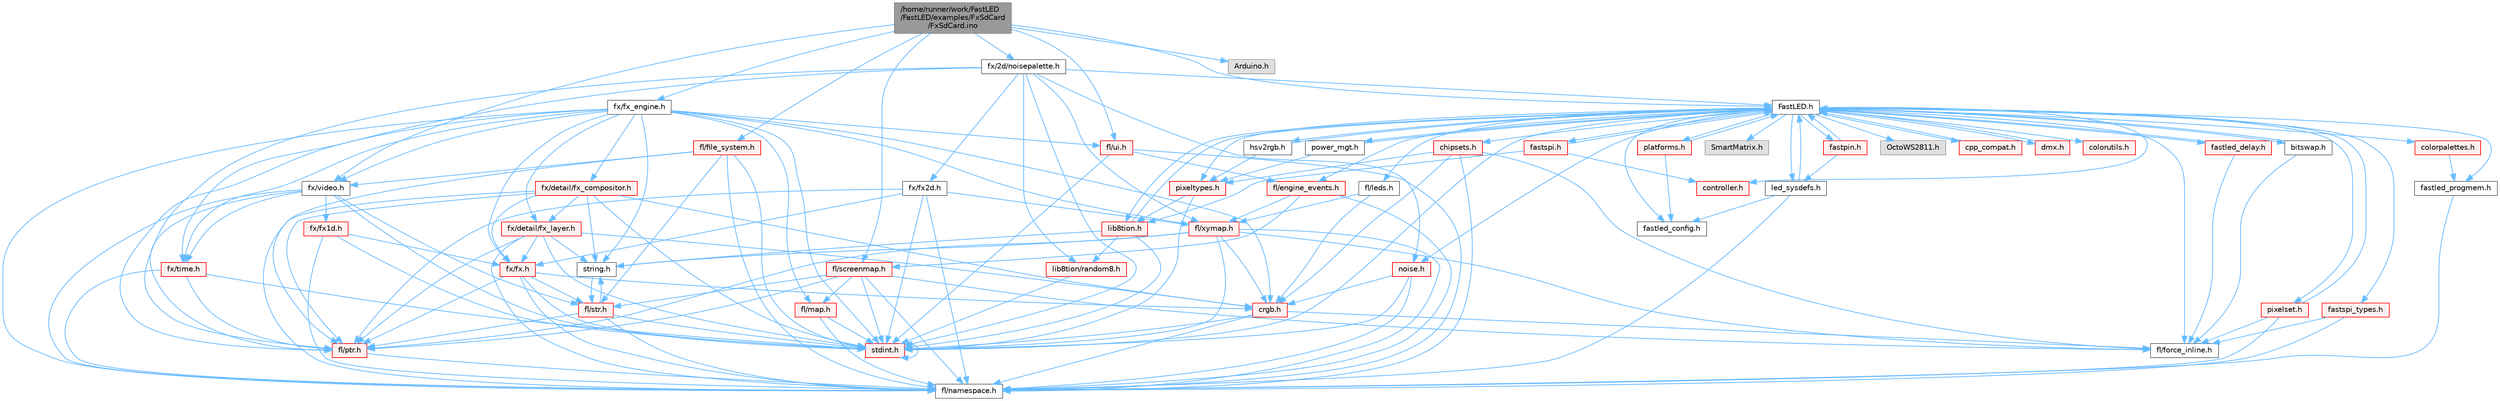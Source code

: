 digraph "/home/runner/work/FastLED/FastLED/examples/FxSdCard/FxSdCard.ino"
{
 // INTERACTIVE_SVG=YES
 // LATEX_PDF_SIZE
  bgcolor="transparent";
  edge [fontname=Helvetica,fontsize=10,labelfontname=Helvetica,labelfontsize=10];
  node [fontname=Helvetica,fontsize=10,shape=box,height=0.2,width=0.4];
  Node1 [id="Node000001",label="/home/runner/work/FastLED\l/FastLED/examples/FxSdCard\l/FxSdCard.ino",height=0.2,width=0.4,color="gray40", fillcolor="grey60", style="filled", fontcolor="black",tooltip=" "];
  Node1 -> Node2 [id="edge1_Node000001_Node000002",color="steelblue1",style="solid",tooltip=" "];
  Node2 [id="Node000002",label="FastLED.h",height=0.2,width=0.4,color="grey40", fillcolor="white", style="filled",URL="$db/d97/_fast_l_e_d_8h.html",tooltip="central include file for FastLED, defines the CFastLED class/object"];
  Node2 -> Node3 [id="edge2_Node000002_Node000003",color="steelblue1",style="solid",tooltip=" "];
  Node3 [id="Node000003",label="stdint.h",height=0.2,width=0.4,color="red", fillcolor="#FFF0F0", style="filled",URL="$df/dd8/stdint_8h.html",tooltip=" "];
  Node3 -> Node3 [id="edge3_Node000003_Node000003",color="steelblue1",style="solid",tooltip=" "];
  Node2 -> Node5 [id="edge4_Node000002_Node000005",color="steelblue1",style="solid",tooltip=" "];
  Node5 [id="Node000005",label="SmartMatrix.h",height=0.2,width=0.4,color="grey60", fillcolor="#E0E0E0", style="filled",tooltip=" "];
  Node2 -> Node6 [id="edge5_Node000002_Node000006",color="steelblue1",style="solid",tooltip=" "];
  Node6 [id="Node000006",label="OctoWS2811.h",height=0.2,width=0.4,color="grey60", fillcolor="#E0E0E0", style="filled",tooltip=" "];
  Node2 -> Node7 [id="edge6_Node000002_Node000007",color="steelblue1",style="solid",tooltip=" "];
  Node7 [id="Node000007",label="fl/force_inline.h",height=0.2,width=0.4,color="grey40", fillcolor="white", style="filled",URL="$d4/d64/force__inline_8h.html",tooltip=" "];
  Node2 -> Node8 [id="edge7_Node000002_Node000008",color="steelblue1",style="solid",tooltip=" "];
  Node8 [id="Node000008",label="cpp_compat.h",height=0.2,width=0.4,color="red", fillcolor="#FFF0F0", style="filled",URL="$d9/d13/cpp__compat_8h.html",tooltip="Compatibility functions based on C++ version."];
  Node8 -> Node2 [id="edge8_Node000008_Node000002",color="steelblue1",style="solid",tooltip=" "];
  Node2 -> Node10 [id="edge9_Node000002_Node000010",color="steelblue1",style="solid",tooltip=" "];
  Node10 [id="Node000010",label="fastled_config.h",height=0.2,width=0.4,color="grey40", fillcolor="white", style="filled",URL="$d5/d11/fastled__config_8h.html",tooltip="Contains definitions that can be used to configure FastLED at compile time."];
  Node2 -> Node11 [id="edge10_Node000002_Node000011",color="steelblue1",style="solid",tooltip=" "];
  Node11 [id="Node000011",label="led_sysdefs.h",height=0.2,width=0.4,color="grey40", fillcolor="white", style="filled",URL="$d9/d3e/led__sysdefs_8h.html",tooltip="Determines which platform system definitions to include."];
  Node11 -> Node2 [id="edge11_Node000011_Node000002",color="steelblue1",style="solid",tooltip=" "];
  Node11 -> Node10 [id="edge12_Node000011_Node000010",color="steelblue1",style="solid",tooltip=" "];
  Node11 -> Node12 [id="edge13_Node000011_Node000012",color="steelblue1",style="solid",tooltip=" "];
  Node12 [id="Node000012",label="fl/namespace.h",height=0.2,width=0.4,color="grey40", fillcolor="white", style="filled",URL="$df/d2a/namespace_8h.html",tooltip="Implements the FastLED namespace macros."];
  Node2 -> Node13 [id="edge14_Node000002_Node000013",color="steelblue1",style="solid",tooltip=" "];
  Node13 [id="Node000013",label="fastled_delay.h",height=0.2,width=0.4,color="red", fillcolor="#FFF0F0", style="filled",URL="$d0/da8/fastled__delay_8h.html",tooltip="Utility functions and classes for managing delay cycles."];
  Node13 -> Node2 [id="edge15_Node000013_Node000002",color="steelblue1",style="solid",tooltip=" "];
  Node13 -> Node7 [id="edge16_Node000013_Node000007",color="steelblue1",style="solid",tooltip=" "];
  Node2 -> Node15 [id="edge17_Node000002_Node000015",color="steelblue1",style="solid",tooltip=" "];
  Node15 [id="Node000015",label="bitswap.h",height=0.2,width=0.4,color="grey40", fillcolor="white", style="filled",URL="$de/ded/bitswap_8h.html",tooltip="Functions for doing a rotation of bits/bytes used by parallel output."];
  Node15 -> Node2 [id="edge18_Node000015_Node000002",color="steelblue1",style="solid",tooltip=" "];
  Node15 -> Node7 [id="edge19_Node000015_Node000007",color="steelblue1",style="solid",tooltip=" "];
  Node2 -> Node16 [id="edge20_Node000002_Node000016",color="steelblue1",style="solid",tooltip=" "];
  Node16 [id="Node000016",label="controller.h",height=0.2,width=0.4,color="red", fillcolor="#FFF0F0", style="filled",URL="$d2/dd9/controller_8h.html",tooltip="deprecated: base definitions used by led controllers for writing out led data"];
  Node2 -> Node68 [id="edge21_Node000002_Node000068",color="steelblue1",style="solid",tooltip=" "];
  Node68 [id="Node000068",label="fastpin.h",height=0.2,width=0.4,color="red", fillcolor="#FFF0F0", style="filled",URL="$db/d65/fastpin_8h.html",tooltip="Class base definitions for defining fast pin access."];
  Node68 -> Node2 [id="edge22_Node000068_Node000002",color="steelblue1",style="solid",tooltip=" "];
  Node68 -> Node11 [id="edge23_Node000068_Node000011",color="steelblue1",style="solid",tooltip=" "];
  Node2 -> Node69 [id="edge24_Node000002_Node000069",color="steelblue1",style="solid",tooltip=" "];
  Node69 [id="Node000069",label="fastspi_types.h",height=0.2,width=0.4,color="red", fillcolor="#FFF0F0", style="filled",URL="$d2/ddb/fastspi__types_8h.html",tooltip="Data types and constants used by SPI interfaces."];
  Node69 -> Node7 [id="edge25_Node000069_Node000007",color="steelblue1",style="solid",tooltip=" "];
  Node69 -> Node12 [id="edge26_Node000069_Node000012",color="steelblue1",style="solid",tooltip=" "];
  Node2 -> Node70 [id="edge27_Node000002_Node000070",color="steelblue1",style="solid",tooltip=" "];
  Node70 [id="Node000070",label="dmx.h",height=0.2,width=0.4,color="red", fillcolor="#FFF0F0", style="filled",URL="$d3/de1/dmx_8h.html",tooltip="Defines the DMX512-based LED controllers."];
  Node70 -> Node2 [id="edge28_Node000070_Node000002",color="steelblue1",style="solid",tooltip=" "];
  Node2 -> Node73 [id="edge29_Node000002_Node000073",color="steelblue1",style="solid",tooltip=" "];
  Node73 [id="Node000073",label="platforms.h",height=0.2,width=0.4,color="red", fillcolor="#FFF0F0", style="filled",URL="$da/dc9/platforms_8h.html",tooltip="Determines which platforms headers to include."];
  Node73 -> Node2 [id="edge30_Node000073_Node000002",color="steelblue1",style="solid",tooltip=" "];
  Node73 -> Node10 [id="edge31_Node000073_Node000010",color="steelblue1",style="solid",tooltip=" "];
  Node2 -> Node75 [id="edge32_Node000002_Node000075",color="steelblue1",style="solid",tooltip=" "];
  Node75 [id="Node000075",label="fastled_progmem.h",height=0.2,width=0.4,color="grey40", fillcolor="white", style="filled",URL="$df/dab/fastled__progmem_8h.html",tooltip="Wrapper definitions to allow seamless use of PROGMEM in environments that have it."];
  Node75 -> Node12 [id="edge33_Node000075_Node000012",color="steelblue1",style="solid",tooltip=" "];
  Node2 -> Node19 [id="edge34_Node000002_Node000019",color="steelblue1",style="solid",tooltip=" "];
  Node19 [id="Node000019",label="lib8tion.h",height=0.2,width=0.4,color="red", fillcolor="#FFF0F0", style="filled",URL="$df/da5/lib8tion_8h.html",tooltip="Fast, efficient 8-bit math functions specifically designed for high-performance LED programming."];
  Node19 -> Node2 [id="edge35_Node000019_Node000002",color="steelblue1",style="solid",tooltip=" "];
  Node19 -> Node3 [id="edge36_Node000019_Node000003",color="steelblue1",style="solid",tooltip=" "];
  Node19 -> Node24 [id="edge37_Node000019_Node000024",color="steelblue1",style="solid",tooltip=" "];
  Node24 [id="Node000024",label="string.h",height=0.2,width=0.4,color="grey40", fillcolor="white", style="filled",URL="$da/d66/string_8h.html",tooltip=" "];
  Node24 -> Node25 [id="edge38_Node000024_Node000025",color="steelblue1",style="solid",tooltip=" "];
  Node25 [id="Node000025",label="fl/str.h",height=0.2,width=0.4,color="red", fillcolor="#FFF0F0", style="filled",URL="$d1/d93/str_8h.html",tooltip=" "];
  Node25 -> Node3 [id="edge39_Node000025_Node000003",color="steelblue1",style="solid",tooltip=" "];
  Node25 -> Node24 [id="edge40_Node000025_Node000024",color="steelblue1",style="solid",tooltip=" "];
  Node25 -> Node12 [id="edge41_Node000025_Node000012",color="steelblue1",style="solid",tooltip=" "];
  Node25 -> Node31 [id="edge42_Node000025_Node000031",color="steelblue1",style="solid",tooltip=" "];
  Node31 [id="Node000031",label="fl/ptr.h",height=0.2,width=0.4,color="red", fillcolor="#FFF0F0", style="filled",URL="$dd/d98/ptr_8h.html",tooltip=" "];
  Node31 -> Node12 [id="edge43_Node000031_Node000012",color="steelblue1",style="solid",tooltip=" "];
  Node19 -> Node45 [id="edge44_Node000019_Node000045",color="steelblue1",style="solid",tooltip=" "];
  Node45 [id="Node000045",label="lib8tion/random8.h",height=0.2,width=0.4,color="red", fillcolor="#FFF0F0", style="filled",URL="$d9/dfa/random8_8h.html",tooltip="Fast, efficient random number generators specifically designed for high-performance LED programming."];
  Node45 -> Node3 [id="edge45_Node000045_Node000003",color="steelblue1",style="solid",tooltip=" "];
  Node2 -> Node18 [id="edge46_Node000002_Node000018",color="steelblue1",style="solid",tooltip=" "];
  Node18 [id="Node000018",label="pixeltypes.h",height=0.2,width=0.4,color="red", fillcolor="#FFF0F0", style="filled",URL="$d2/dba/pixeltypes_8h.html",tooltip="Includes defintions for RGB and HSV pixels."];
  Node18 -> Node3 [id="edge47_Node000018_Node000003",color="steelblue1",style="solid",tooltip=" "];
  Node18 -> Node19 [id="edge48_Node000018_Node000019",color="steelblue1",style="solid",tooltip=" "];
  Node2 -> Node76 [id="edge49_Node000002_Node000076",color="steelblue1",style="solid",tooltip=" "];
  Node76 [id="Node000076",label="hsv2rgb.h",height=0.2,width=0.4,color="grey40", fillcolor="white", style="filled",URL="$de/d9a/hsv2rgb_8h.html",tooltip="Functions to convert from the HSV colorspace to the RGB colorspace."];
  Node76 -> Node2 [id="edge50_Node000076_Node000002",color="steelblue1",style="solid",tooltip=" "];
  Node76 -> Node18 [id="edge51_Node000076_Node000018",color="steelblue1",style="solid",tooltip=" "];
  Node2 -> Node77 [id="edge52_Node000002_Node000077",color="steelblue1",style="solid",tooltip=" "];
  Node77 [id="Node000077",label="colorutils.h",height=0.2,width=0.4,color="red", fillcolor="#FFF0F0", style="filled",URL="$d1/dfb/colorutils_8h.html",tooltip=" "];
  Node2 -> Node83 [id="edge53_Node000002_Node000083",color="steelblue1",style="solid",tooltip=" "];
  Node83 [id="Node000083",label="pixelset.h",height=0.2,width=0.4,color="red", fillcolor="#FFF0F0", style="filled",URL="$d4/d46/pixelset_8h.html",tooltip="Declares classes for managing logical groups of LEDs."];
  Node83 -> Node7 [id="edge54_Node000083_Node000007",color="steelblue1",style="solid",tooltip=" "];
  Node83 -> Node12 [id="edge55_Node000083_Node000012",color="steelblue1",style="solid",tooltip=" "];
  Node83 -> Node2 [id="edge56_Node000083_Node000002",color="steelblue1",style="solid",tooltip=" "];
  Node2 -> Node85 [id="edge57_Node000002_Node000085",color="steelblue1",style="solid",tooltip=" "];
  Node85 [id="Node000085",label="colorpalettes.h",height=0.2,width=0.4,color="red", fillcolor="#FFF0F0", style="filled",URL="$dc/dcc/colorpalettes_8h.html",tooltip="Declarations for the predefined color palettes supplied by FastLED."];
  Node85 -> Node75 [id="edge58_Node000085_Node000075",color="steelblue1",style="solid",tooltip=" "];
  Node2 -> Node86 [id="edge59_Node000002_Node000086",color="steelblue1",style="solid",tooltip=" "];
  Node86 [id="Node000086",label="noise.h",height=0.2,width=0.4,color="red", fillcolor="#FFF0F0", style="filled",URL="$d1/d31/noise_8h.html",tooltip="Functions to generate and fill arrays with noise."];
  Node86 -> Node3 [id="edge60_Node000086_Node000003",color="steelblue1",style="solid",tooltip=" "];
  Node86 -> Node41 [id="edge61_Node000086_Node000041",color="steelblue1",style="solid",tooltip=" "];
  Node41 [id="Node000041",label="crgb.h",height=0.2,width=0.4,color="red", fillcolor="#FFF0F0", style="filled",URL="$db/dd1/crgb_8h.html",tooltip="Defines the red, green, and blue (RGB) pixel struct."];
  Node41 -> Node3 [id="edge62_Node000041_Node000003",color="steelblue1",style="solid",tooltip=" "];
  Node41 -> Node12 [id="edge63_Node000041_Node000012",color="steelblue1",style="solid",tooltip=" "];
  Node41 -> Node7 [id="edge64_Node000041_Node000007",color="steelblue1",style="solid",tooltip=" "];
  Node86 -> Node12 [id="edge65_Node000086_Node000012",color="steelblue1",style="solid",tooltip=" "];
  Node2 -> Node87 [id="edge66_Node000002_Node000087",color="steelblue1",style="solid",tooltip=" "];
  Node87 [id="Node000087",label="power_mgt.h",height=0.2,width=0.4,color="grey40", fillcolor="white", style="filled",URL="$dc/d5b/power__mgt_8h.html",tooltip="Functions to limit the power used by FastLED."];
  Node87 -> Node2 [id="edge67_Node000087_Node000002",color="steelblue1",style="solid",tooltip=" "];
  Node87 -> Node18 [id="edge68_Node000087_Node000018",color="steelblue1",style="solid",tooltip=" "];
  Node2 -> Node88 [id="edge69_Node000002_Node000088",color="steelblue1",style="solid",tooltip=" "];
  Node88 [id="Node000088",label="fastspi.h",height=0.2,width=0.4,color="red", fillcolor="#FFF0F0", style="filled",URL="$d6/ddc/fastspi_8h.html",tooltip="Serial peripheral interface (SPI) definitions per platform."];
  Node88 -> Node2 [id="edge70_Node000088_Node000002",color="steelblue1",style="solid",tooltip=" "];
  Node88 -> Node16 [id="edge71_Node000088_Node000016",color="steelblue1",style="solid",tooltip=" "];
  Node88 -> Node19 [id="edge72_Node000088_Node000019",color="steelblue1",style="solid",tooltip=" "];
  Node2 -> Node90 [id="edge73_Node000002_Node000090",color="steelblue1",style="solid",tooltip=" "];
  Node90 [id="Node000090",label="chipsets.h",height=0.2,width=0.4,color="red", fillcolor="#FFF0F0", style="filled",URL="$db/d66/chipsets_8h.html",tooltip="Contains the bulk of the definitions for the various LED chipsets supported."];
  Node90 -> Node18 [id="edge74_Node000090_Node000018",color="steelblue1",style="solid",tooltip=" "];
  Node90 -> Node7 [id="edge75_Node000090_Node000007",color="steelblue1",style="solid",tooltip=" "];
  Node90 -> Node41 [id="edge76_Node000090_Node000041",color="steelblue1",style="solid",tooltip=" "];
  Node90 -> Node12 [id="edge77_Node000090_Node000012",color="steelblue1",style="solid",tooltip=" "];
  Node2 -> Node56 [id="edge78_Node000002_Node000056",color="steelblue1",style="solid",tooltip=" "];
  Node56 [id="Node000056",label="fl/engine_events.h",height=0.2,width=0.4,color="red", fillcolor="#FFF0F0", style="filled",URL="$db/dc0/engine__events_8h.html",tooltip=" "];
  Node56 -> Node12 [id="edge79_Node000056_Node000012",color="steelblue1",style="solid",tooltip=" "];
  Node56 -> Node57 [id="edge80_Node000056_Node000057",color="steelblue1",style="solid",tooltip=" "];
  Node57 [id="Node000057",label="fl/screenmap.h",height=0.2,width=0.4,color="red", fillcolor="#FFF0F0", style="filled",URL="$d7/d97/screenmap_8h.html",tooltip=" "];
  Node57 -> Node3 [id="edge81_Node000057_Node000003",color="steelblue1",style="solid",tooltip=" "];
  Node57 -> Node7 [id="edge82_Node000057_Node000007",color="steelblue1",style="solid",tooltip=" "];
  Node57 -> Node31 [id="edge83_Node000057_Node000031",color="steelblue1",style="solid",tooltip=" "];
  Node57 -> Node60 [id="edge84_Node000057_Node000060",color="steelblue1",style="solid",tooltip=" "];
  Node60 [id="Node000060",label="fl/map.h",height=0.2,width=0.4,color="red", fillcolor="#FFF0F0", style="filled",URL="$dc/db7/map_8h.html",tooltip=" "];
  Node60 -> Node3 [id="edge85_Node000060_Node000003",color="steelblue1",style="solid",tooltip=" "];
  Node60 -> Node12 [id="edge86_Node000060_Node000012",color="steelblue1",style="solid",tooltip=" "];
  Node57 -> Node12 [id="edge87_Node000057_Node000012",color="steelblue1",style="solid",tooltip=" "];
  Node57 -> Node25 [id="edge88_Node000057_Node000025",color="steelblue1",style="solid",tooltip=" "];
  Node56 -> Node65 [id="edge89_Node000056_Node000065",color="steelblue1",style="solid",tooltip=" "];
  Node65 [id="Node000065",label="fl/xymap.h",height=0.2,width=0.4,color="red", fillcolor="#FFF0F0", style="filled",URL="$da/d61/xymap_8h.html",tooltip=" "];
  Node65 -> Node3 [id="edge90_Node000065_Node000003",color="steelblue1",style="solid",tooltip=" "];
  Node65 -> Node24 [id="edge91_Node000065_Node000024",color="steelblue1",style="solid",tooltip=" "];
  Node65 -> Node41 [id="edge92_Node000065_Node000041",color="steelblue1",style="solid",tooltip=" "];
  Node65 -> Node7 [id="edge93_Node000065_Node000007",color="steelblue1",style="solid",tooltip=" "];
  Node65 -> Node12 [id="edge94_Node000065_Node000012",color="steelblue1",style="solid",tooltip=" "];
  Node65 -> Node31 [id="edge95_Node000065_Node000031",color="steelblue1",style="solid",tooltip=" "];
  Node2 -> Node91 [id="edge96_Node000002_Node000091",color="steelblue1",style="solid",tooltip=" "];
  Node91 [id="Node000091",label="fl/leds.h",height=0.2,width=0.4,color="grey40", fillcolor="white", style="filled",URL="$da/d78/leds_8h.html",tooltip=" "];
  Node91 -> Node41 [id="edge97_Node000091_Node000041",color="steelblue1",style="solid",tooltip=" "];
  Node91 -> Node65 [id="edge98_Node000091_Node000065",color="steelblue1",style="solid",tooltip=" "];
  Node1 -> Node92 [id="edge99_Node000001_Node000092",color="steelblue1",style="solid",tooltip=" "];
  Node92 [id="Node000092",label="Arduino.h",height=0.2,width=0.4,color="grey60", fillcolor="#E0E0E0", style="filled",tooltip=" "];
  Node1 -> Node93 [id="edge100_Node000001_Node000093",color="steelblue1",style="solid",tooltip=" "];
  Node93 [id="Node000093",label="fx/2d/noisepalette.h",height=0.2,width=0.4,color="grey40", fillcolor="white", style="filled",URL="$d6/dc7/noisepalette_8h.html",tooltip="Demonstrates how to mix noise generation with color palettes on a 2D LED matrix."];
  Node93 -> Node3 [id="edge101_Node000093_Node000003",color="steelblue1",style="solid",tooltip=" "];
  Node93 -> Node2 [id="edge102_Node000093_Node000002",color="steelblue1",style="solid",tooltip=" "];
  Node93 -> Node31 [id="edge103_Node000093_Node000031",color="steelblue1",style="solid",tooltip=" "];
  Node93 -> Node65 [id="edge104_Node000093_Node000065",color="steelblue1",style="solid",tooltip=" "];
  Node93 -> Node94 [id="edge105_Node000093_Node000094",color="steelblue1",style="solid",tooltip=" "];
  Node94 [id="Node000094",label="fx/fx2d.h",height=0.2,width=0.4,color="grey40", fillcolor="white", style="filled",URL="$d9/d43/fx2d_8h.html",tooltip=" "];
  Node94 -> Node3 [id="edge106_Node000094_Node000003",color="steelblue1",style="solid",tooltip=" "];
  Node94 -> Node12 [id="edge107_Node000094_Node000012",color="steelblue1",style="solid",tooltip=" "];
  Node94 -> Node31 [id="edge108_Node000094_Node000031",color="steelblue1",style="solid",tooltip=" "];
  Node94 -> Node65 [id="edge109_Node000094_Node000065",color="steelblue1",style="solid",tooltip=" "];
  Node94 -> Node95 [id="edge110_Node000094_Node000095",color="steelblue1",style="solid",tooltip=" "];
  Node95 [id="Node000095",label="fx/fx.h",height=0.2,width=0.4,color="red", fillcolor="#FFF0F0", style="filled",URL="$df/d44/src_2fx_2fx_8h.html",tooltip=" "];
  Node95 -> Node3 [id="edge111_Node000095_Node000003",color="steelblue1",style="solid",tooltip=" "];
  Node95 -> Node41 [id="edge112_Node000095_Node000041",color="steelblue1",style="solid",tooltip=" "];
  Node95 -> Node12 [id="edge113_Node000095_Node000012",color="steelblue1",style="solid",tooltip=" "];
  Node95 -> Node31 [id="edge114_Node000095_Node000031",color="steelblue1",style="solid",tooltip=" "];
  Node95 -> Node25 [id="edge115_Node000095_Node000025",color="steelblue1",style="solid",tooltip=" "];
  Node93 -> Node98 [id="edge116_Node000093_Node000098",color="steelblue1",style="solid",tooltip=" "];
  Node98 [id="Node000098",label="fx/time.h",height=0.2,width=0.4,color="red", fillcolor="#FFF0F0", style="filled",URL="$de/df7/time_8h.html",tooltip=" "];
  Node98 -> Node3 [id="edge117_Node000098_Node000003",color="steelblue1",style="solid",tooltip=" "];
  Node98 -> Node12 [id="edge118_Node000098_Node000012",color="steelblue1",style="solid",tooltip=" "];
  Node98 -> Node31 [id="edge119_Node000098_Node000031",color="steelblue1",style="solid",tooltip=" "];
  Node93 -> Node45 [id="edge120_Node000093_Node000045",color="steelblue1",style="solid",tooltip=" "];
  Node93 -> Node86 [id="edge121_Node000093_Node000086",color="steelblue1",style="solid",tooltip=" "];
  Node1 -> Node99 [id="edge122_Node000001_Node000099",color="steelblue1",style="solid",tooltip=" "];
  Node99 [id="Node000099",label="fx/fx_engine.h",height=0.2,width=0.4,color="grey40", fillcolor="white", style="filled",URL="$d9/d3c/fx__engine_8h.html",tooltip=" "];
  Node99 -> Node3 [id="edge123_Node000099_Node000003",color="steelblue1",style="solid",tooltip=" "];
  Node99 -> Node24 [id="edge124_Node000099_Node000024",color="steelblue1",style="solid",tooltip=" "];
  Node99 -> Node41 [id="edge125_Node000099_Node000041",color="steelblue1",style="solid",tooltip=" "];
  Node99 -> Node60 [id="edge126_Node000099_Node000060",color="steelblue1",style="solid",tooltip=" "];
  Node99 -> Node12 [id="edge127_Node000099_Node000012",color="steelblue1",style="solid",tooltip=" "];
  Node99 -> Node31 [id="edge128_Node000099_Node000031",color="steelblue1",style="solid",tooltip=" "];
  Node99 -> Node100 [id="edge129_Node000099_Node000100",color="steelblue1",style="solid",tooltip=" "];
  Node100 [id="Node000100",label="fl/ui.h",height=0.2,width=0.4,color="red", fillcolor="#FFF0F0", style="filled",URL="$d9/d3b/ui_8h.html",tooltip=" "];
  Node100 -> Node3 [id="edge130_Node000100_Node000003",color="steelblue1",style="solid",tooltip=" "];
  Node100 -> Node56 [id="edge131_Node000100_Node000056",color="steelblue1",style="solid",tooltip=" "];
  Node100 -> Node12 [id="edge132_Node000100_Node000012",color="steelblue1",style="solid",tooltip=" "];
  Node99 -> Node65 [id="edge133_Node000099_Node000065",color="steelblue1",style="solid",tooltip=" "];
  Node99 -> Node111 [id="edge134_Node000099_Node000111",color="steelblue1",style="solid",tooltip=" "];
  Node111 [id="Node000111",label="fx/detail/fx_compositor.h",height=0.2,width=0.4,color="red", fillcolor="#FFF0F0", style="filled",URL="$d5/d6b/fx__compositor_8h.html",tooltip=" "];
  Node111 -> Node3 [id="edge135_Node000111_Node000003",color="steelblue1",style="solid",tooltip=" "];
  Node111 -> Node24 [id="edge136_Node000111_Node000024",color="steelblue1",style="solid",tooltip=" "];
  Node111 -> Node41 [id="edge137_Node000111_Node000041",color="steelblue1",style="solid",tooltip=" "];
  Node111 -> Node12 [id="edge138_Node000111_Node000012",color="steelblue1",style="solid",tooltip=" "];
  Node111 -> Node31 [id="edge139_Node000111_Node000031",color="steelblue1",style="solid",tooltip=" "];
  Node111 -> Node112 [id="edge140_Node000111_Node000112",color="steelblue1",style="solid",tooltip=" "];
  Node112 [id="Node000112",label="fx/detail/fx_layer.h",height=0.2,width=0.4,color="red", fillcolor="#FFF0F0", style="filled",URL="$d7/d2f/fx__layer_8h.html",tooltip=" "];
  Node112 -> Node3 [id="edge141_Node000112_Node000003",color="steelblue1",style="solid",tooltip=" "];
  Node112 -> Node24 [id="edge142_Node000112_Node000024",color="steelblue1",style="solid",tooltip=" "];
  Node112 -> Node41 [id="edge143_Node000112_Node000041",color="steelblue1",style="solid",tooltip=" "];
  Node112 -> Node12 [id="edge144_Node000112_Node000012",color="steelblue1",style="solid",tooltip=" "];
  Node112 -> Node31 [id="edge145_Node000112_Node000031",color="steelblue1",style="solid",tooltip=" "];
  Node112 -> Node95 [id="edge146_Node000112_Node000095",color="steelblue1",style="solid",tooltip=" "];
  Node111 -> Node95 [id="edge147_Node000111_Node000095",color="steelblue1",style="solid",tooltip=" "];
  Node99 -> Node112 [id="edge148_Node000099_Node000112",color="steelblue1",style="solid",tooltip=" "];
  Node99 -> Node95 [id="edge149_Node000099_Node000095",color="steelblue1",style="solid",tooltip=" "];
  Node99 -> Node98 [id="edge150_Node000099_Node000098",color="steelblue1",style="solid",tooltip=" "];
  Node99 -> Node115 [id="edge151_Node000099_Node000115",color="steelblue1",style="solid",tooltip=" "];
  Node115 [id="Node000115",label="fx/video.h",height=0.2,width=0.4,color="grey40", fillcolor="white", style="filled",URL="$dd/d78/video_8h.html",tooltip=" "];
  Node115 -> Node3 [id="edge152_Node000115_Node000003",color="steelblue1",style="solid",tooltip=" "];
  Node115 -> Node12 [id="edge153_Node000115_Node000012",color="steelblue1",style="solid",tooltip=" "];
  Node115 -> Node31 [id="edge154_Node000115_Node000031",color="steelblue1",style="solid",tooltip=" "];
  Node115 -> Node25 [id="edge155_Node000115_Node000025",color="steelblue1",style="solid",tooltip=" "];
  Node115 -> Node116 [id="edge156_Node000115_Node000116",color="steelblue1",style="solid",tooltip=" "];
  Node116 [id="Node000116",label="fx/fx1d.h",height=0.2,width=0.4,color="red", fillcolor="#FFF0F0", style="filled",URL="$da/d81/fx1d_8h.html",tooltip=" "];
  Node116 -> Node3 [id="edge157_Node000116_Node000003",color="steelblue1",style="solid",tooltip=" "];
  Node116 -> Node12 [id="edge158_Node000116_Node000012",color="steelblue1",style="solid",tooltip=" "];
  Node116 -> Node95 [id="edge159_Node000116_Node000095",color="steelblue1",style="solid",tooltip=" "];
  Node115 -> Node98 [id="edge160_Node000115_Node000098",color="steelblue1",style="solid",tooltip=" "];
  Node1 -> Node115 [id="edge161_Node000001_Node000115",color="steelblue1",style="solid",tooltip=" "];
  Node1 -> Node117 [id="edge162_Node000001_Node000117",color="steelblue1",style="solid",tooltip=" "];
  Node117 [id="Node000117",label="fl/file_system.h",height=0.2,width=0.4,color="red", fillcolor="#FFF0F0", style="filled",URL="$d6/d8d/file__system_8h.html",tooltip=" "];
  Node117 -> Node3 [id="edge163_Node000117_Node000003",color="steelblue1",style="solid",tooltip=" "];
  Node117 -> Node12 [id="edge164_Node000117_Node000012",color="steelblue1",style="solid",tooltip=" "];
  Node117 -> Node31 [id="edge165_Node000117_Node000031",color="steelblue1",style="solid",tooltip=" "];
  Node117 -> Node25 [id="edge166_Node000117_Node000025",color="steelblue1",style="solid",tooltip=" "];
  Node117 -> Node115 [id="edge167_Node000117_Node000115",color="steelblue1",style="solid",tooltip=" "];
  Node1 -> Node100 [id="edge168_Node000001_Node000100",color="steelblue1",style="solid",tooltip=" "];
  Node1 -> Node57 [id="edge169_Node000001_Node000057",color="steelblue1",style="solid",tooltip=" "];
}
